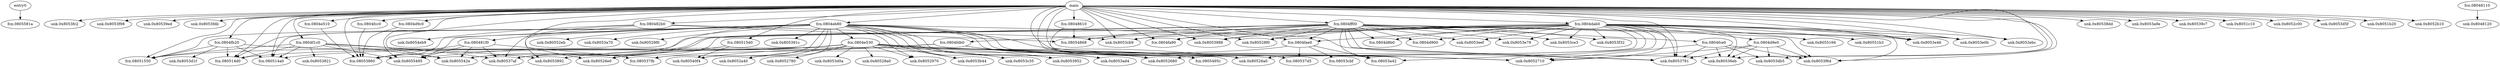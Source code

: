 digraph code {
  "0x08048164" [label="entry0"];
  "0x08048164" -> "0x0805581a";
  "0x0805581a" [label="fcn.0805581a"];
  "0x0804f290" [label="main"];
  "0x0804f290" -> "0x08053fc2";
  "0x08053fc2" [label="unk.0x8053fc2"];
  "0x0804f290" -> "0x08053f98";
  "0x08053f98" [label="unk.0x8053f98"];
  "0x0804f290" -> "0x080539ed";
  "0x080539ed" [label="unk.0x80539ed"];
  "0x0804f290" -> "0x08053fdb";
  "0x08053fdb" [label="unk.0x8053fdb"];
  "0x0804f290" -> "0x080528f0";
  "0x080528f0" [label="unk.0x80528f0"];
  "0x0804f290" -> "0x080515d0";
  "0x080515d0" [label="fcn.080515d0"];
  "0x0804f290" -> "0x0804fae0";
  "0x0804fae0" [label="fcn.0804fae0"];
  "0x0804f290" -> "0x08052710";
  "0x08052710" [label="unk.0x8052710"];
  "0x0804f290" -> "0x0804fa90";
  "0x0804fa90" [label="fcn.0804fa90"];
  "0x0804f290" -> "0x08052680";
  "0x08052680" [label="unk.0x8052680"];
  "0x0804f290" -> "0x0804fb20";
  "0x0804fb20" [label="fcn.0804fb20"];
  "0x0804f290" -> "0x080526a0";
  "0x080526a0" [label="unk.0x80526a0"];
  "0x0804f290" -> "0x080538dd";
  "0x080538dd" [label="unk.0x80538dd"];
  "0x0804f290" -> "0x08051550";
  "0x08051550" [label="fcn.08051550"];
  "0x0804f290" -> "0x080514a0";
  "0x080514a0" [label="fcn.080514a0"];
  "0x0804f290" -> "0x08053a9e";
  "0x08053a9e" [label="unk.0x8053a9e"];
  "0x0804f290" -> "0x080514d0";
  "0x080514d0" [label="fcn.080514d0"];
  "0x0804f290" -> "0x08048610";
  "0x08048610" [label="fcn.08048610"];
  "0x0804f290" -> "0x0804eb80";
  "0x0804eb80" [label="fcn.0804eb80"];
  "0x0804f290" -> "0x0804f1c0";
  "0x0804f1c0" [label="fcn.0804f1c0"];
  "0x0804f290" -> "0x080537af";
  "0x080537af" [label="unk.0x80537af"];
  "0x0804f290" -> "0x080539c7";
  "0x080539c7" [label="unk.0x80539c7"];
  "0x0804f290" -> "0x08053781";
  "0x08053781" [label="unk.0x8053781"];
  "0x0804f290" -> "0x0804dab0";
  "0x0804dab0" [label="fcn.0804dab0"];
  "0x0804f290" -> "0x08051c10";
  "0x08051c10" [label="unk.0x8051c10"];
  "0x0804f290" -> "0x08052c00";
  "0x08052c00" [label="unk.0x8052c00"];
  "0x0804f290" -> "0x0804ff00";
  "0x0804ff00" [label="fcn.0804ff00"];
  "0x0804f290" -> "0x08053988";
  "0x08053988" [label="unk.0x8053988"];
  "0x0804f290" -> "0x08055495";
  "0x08055495" [label="unk.0x8055495"];
  "0x0804f290" -> "0x08053cb9";
  "0x08053cb9" [label="unk.0x8053cb9"];
  "0x0804f290" -> "0x08053e46";
  "0x08053e46" [label="unk.0x8053e46"];
  "0x0804f290" -> "0x08053f6d";
  "0x08053f6d" [label="unk.0x8053f6d"];
  "0x0804f290" -> "0x080536eb";
  "0x080536eb" [label="unk.0x80536eb"];
  "0x0804f290" -> "0x08053db5";
  "0x08053db5" [label="unk.0x8053db5"];
  "0x0804f290" -> "0x08053ebc";
  "0x08053ebc" [label="unk.0x8053ebc"];
  "0x0804f290" -> "0x08053e0b";
  "0x08053e0b" [label="unk.0x8053e0b"];
  "0x0804f290" -> "0x08053d5f";
  "0x08053d5f" [label="unk.0x8053d5f"];
  "0x0804f290" -> "0x0804fcc0";
  "0x0804fcc0" [label="fcn.0804fcc0"];
  "0x0804f290" -> "0x0804d9c0";
  "0x0804d9c0" [label="fcn.0804d9c0"];
  "0x0804f290" -> "0x08051b20";
  "0x08051b20" [label="unk.0x8051b20"];
  "0x0804f290" -> "0x08052b10";
  "0x08052b10" [label="unk.0x8052b10"];
  "0x0804f290" -> "0x0804e510";
  "0x0804e510" [label="fcn.0804e510"];
  "0x0804f290" -> "0x08053860";
  "0x08053860" [label="fcn.08053860"];
  "0x0804f290" -> "0x0805542e";
  "0x0805542e" [label="unk.0x805542e"];
  "0x0804f290" -> "0x080482b0";
  "0x080482b0" [label="fcn.080482b0"];
  "0x08048110" [label="fcn.08048110"];
  "0x08048110" -> "0x08048120";
  "0x08048120" [label="unk.0x8048120"];
  "0x080481f0" [label="fcn.080481f0"];
  "0x080481f0" -> "0x080537af";
  "0x080537af" [label="unk.0x80537af"];
  "0x080481f0" -> "0x08055495";
  "0x08055495" [label="unk.0x8055495"];
  "0x080481f0" -> "0x080537fb";
  "0x080537fb" [label="fcn.080537fb"];
  "0x080481f0" -> "0x08053860";
  "0x08053860" [label="fcn.08053860"];
  "0x080481f0" -> "0x0805542e";
  "0x0805542e" [label="unk.0x805542e"];
  "0x0804fb20" [label="fcn.0804fb20"];
  "0x0804fb20" -> "0x08051550";
  "0x08051550" [label="fcn.08051550"];
  "0x0804fb20" -> "0x080514a0";
  "0x080514a0" [label="fcn.080514a0"];
  "0x0804fb20" -> "0x08053d1f";
  "0x08053d1f" [label="unk.0x8053d1f"];
  "0x0804fb20" -> "0x08052680";
  "0x08052680" [label="unk.0x8052680"];
  "0x0804fb20" -> "0x080514d0";
  "0x080514d0" [label="fcn.080514d0"];
  "0x0804fae0" [label="fcn.0804fae0"];
  "0x0804fae0" -> "0x08053a42";
  "0x08053a42" [label="fcn.08053a42"];
  "0x0804fae0" -> "0x080537d5";
  "0x080537d5" [label="fcn.080537d5"];
  "0x0804fae0" -> "0x080537fb";
  "0x080537fb" [label="fcn.080537fb"];
  "0x0804fae0" -> "0x08053cbf";
  "0x08053cbf" [label="fcn.08053cbf"];
  "0x0804d9e0" [label="fcn.0804d9e0"];
  "0x0804d9e0" -> "0x08053781";
  "0x08053781" [label="unk.0x8053781"];
  "0x0804d9e0" -> "0x08053f6d";
  "0x08053f6d" [label="unk.0x8053f6d"];
  "0x0804d9e0" -> "0x08052710";
  "0x08052710" [label="unk.0x8052710"];
  "0x0804d9e0" -> "0x080536eb";
  "0x080536eb" [label="unk.0x80536eb"];
  "0x0804d9e0" -> "0x08053db5";
  "0x08053db5" [label="unk.0x8053db5"];
  "0x0804e530" [label="fcn.0804e530"];
  "0x0804e530" -> "0x08053d0a";
  "0x08053d0a" [label="unk.0x8053d0a"];
  "0x0804e530" -> "0x08052a40";
  "0x08052a40" [label="unk.0x8052a40"];
  "0x0804e530" -> "0x08052680";
  "0x08052680" [label="unk.0x8052680"];
  "0x0804e530" -> "0x08051550";
  "0x08051550" [label="fcn.08051550"];
  "0x0804e530" -> "0x080514a0";
  "0x080514a0" [label="fcn.080514a0"];
  "0x0804e530" -> "0x08053892";
  "0x08053892" [label="unk.0x8053892"];
  "0x0804e530" -> "0x080528a0";
  "0x080528a0" [label="unk.0x80528a0"];
  "0x0804e530" -> "0x08052970";
  "0x08052970" [label="unk.0x8052970"];
  "0x0804e530" -> "0x080526a0";
  "0x080526a0" [label="unk.0x80526a0"];
  "0x0804e530" -> "0x08053781";
  "0x08053781" [label="unk.0x8053781"];
  "0x0804e530" -> "0x08053b44";
  "0x08053b44" [label="unk.0x8053b44"];
  "0x0804e530" -> "0x08053c35";
  "0x08053c35" [label="unk.0x8053c35"];
  "0x0804e530" -> "0x08053952";
  "0x08053952" [label="unk.0x8053952"];
  "0x0804e530" -> "0x08052710";
  "0x08052710" [label="unk.0x8052710"];
  "0x0804e530" -> "0x08052780";
  "0x08052780" [label="unk.0x8052780"];
  "0x0804e530" -> "0x08053860";
  "0x08053860" [label="fcn.08053860"];
  "0x0804e530" -> "0x080514d0";
  "0x080514d0" [label="fcn.080514d0"];
  "0x0804e530" -> "0x08053ad4";
  "0x08053ad4" [label="unk.0x8053ad4"];
  "0x0804e530" -> "0x08055495";
  "0x08055495" [label="unk.0x8055495"];
  "0x080515d0" [label="fcn.080515d0"];
  "0x080515d0" -> "0x080540f4";
  "0x080540f4" [label="unk.0x80540f4"];
  "0x080515d0" -> "0x080526e0";
  "0x080526e0" [label="unk.0x80526e0"];
  "0x08048610" [label="fcn.08048610"];
  "0x08048610" -> "0x08054868";
  "0x08054868" [label="fcn.08054868"];
  "0x08048610" -> "0x0805495c";
  "0x0805495c" [label="fcn.0805495c"];
  "0x0804eb80" [label="fcn.0804eb80"];
  "0x0804eb80" -> "0x08053a42";
  "0x08053a42" [label="fcn.08053a42"];
  "0x0804eb80" -> "0x080537af";
  "0x080537af" [label="unk.0x80537af"];
  "0x0804eb80" -> "0x08055495";
  "0x08055495" [label="unk.0x8055495"];
  "0x0804eb80" -> "0x080540f4";
  "0x080540f4" [label="unk.0x80540f4"];
  "0x0804eb80" -> "0x08051550";
  "0x08051550" [label="fcn.08051550"];
  "0x0804eb80" -> "0x080514a0";
  "0x080514a0" [label="fcn.080514a0"];
  "0x0804eb80" -> "0x080526a0";
  "0x080526a0" [label="unk.0x80526a0"];
  "0x0804eb80" -> "0x080537d5";
  "0x080537d5" [label="fcn.080537d5"];
  "0x0804eb80" -> "0x08052a40";
  "0x08052a40" [label="unk.0x8052a40"];
  "0x0804eb80" -> "0x08053892";
  "0x08053892" [label="unk.0x8053892"];
  "0x0804eb80" -> "0x08053781";
  "0x08053781" [label="unk.0x8053781"];
  "0x0804eb80" -> "0x080514d0";
  "0x080514d0" [label="fcn.080514d0"];
  "0x0804eb80" -> "0x08053952";
  "0x08053952" [label="unk.0x8053952"];
  "0x0804eb80" -> "0x08052710";
  "0x08052710" [label="unk.0x8052710"];
  "0x0804eb80" -> "0x08053b44";
  "0x08053b44" [label="unk.0x8053b44"];
  "0x0804eb80" -> "0x0804e530";
  "0x0804e530" [label="fcn.0804e530"];
  "0x0804eb80" -> "0x08053c35";
  "0x08053c35" [label="unk.0x8053c35"];
  "0x0804eb80" -> "0x080552eb";
  "0x080552eb" [label="unk.0x80552eb"];
  "0x0804eb80" -> "0x08052970";
  "0x08052970" [label="unk.0x8052970"];
  "0x0804eb80" -> "0x08053a70";
  "0x08053a70" [label="unk.0x8053a70"];
  "0x0804eb80" -> "0x08053860";
  "0x08053860" [label="fcn.08053860"];
  "0x0804eb80" -> "0x080537fb";
  "0x080537fb" [label="fcn.080537fb"];
  "0x0804eb80" -> "0x080529f0";
  "0x080529f0" [label="unk.0x80529f0"];
  "0x0804eb80" -> "0x08053ad4";
  "0x08053ad4" [label="unk.0x8053ad4"];
  "0x0804eb80" -> "0x0805391c";
  "0x0805391c" [label="unk.0x805391c"];
  "0x0804f1c0" [label="fcn.0804f1c0"];
  "0x0804f1c0" -> "0x080537af";
  "0x080537af" [label="unk.0x80537af"];
  "0x0804f1c0" -> "0x08051550";
  "0x08051550" [label="fcn.08051550"];
  "0x0804f1c0" -> "0x080514a0";
  "0x080514a0" [label="fcn.080514a0"];
  "0x0804f1c0" -> "0x08053892";
  "0x08053892" [label="unk.0x8053892"];
  "0x0804f1c0" -> "0x08053821";
  "0x08053821" [label="unk.0x8053821"];
  "0x0804f1c0" -> "0x08055495";
  "0x08055495" [label="unk.0x8055495"];
  "0x0804f1c0" -> "0x080514d0";
  "0x080514d0" [label="fcn.080514d0"];
  "0x0804f1c0" -> "0x0805542e";
  "0x0805542e" [label="unk.0x805542e"];
  "0x0804dab0" [label="fcn.0804dab0"];
  "0x0804dab0" -> "0x080537af";
  "0x080537af" [label="unk.0x80537af"];
  "0x0804dab0" -> "0x080528f0";
  "0x080528f0" [label="unk.0x80528f0"];
  "0x0804dab0" -> "0x0804fae0";
  "0x0804fae0" [label="fcn.0804fae0"];
  "0x0804dab0" -> "0x08053a42";
  "0x08053a42" [label="fcn.08053a42"];
  "0x0804dab0" -> "0x08054868";
  "0x08054868" [label="fcn.08054868"];
  "0x0804dab0" -> "0x08053f6d";
  "0x08053f6d" [label="unk.0x8053f6d"];
  "0x0804dab0" -> "0x080536eb";
  "0x080536eb" [label="unk.0x80536eb"];
  "0x0804dab0" -> "0x08053f32";
  "0x08053f32" [label="unk.0x8053f32"];
  "0x0804dab0" -> "0x0804fa90";
  "0x0804fa90" [label="fcn.0804fa90"];
  "0x0804dab0" -> "0x08055166";
  "0x08055166" [label="unk.0x8055166"];
  "0x0804dab0" -> "0x0804d8b0";
  "0x0804d8b0" [label="fcn.0804d8b0"];
  "0x0804dab0" -> "0x0804d900";
  "0x0804d900" [label="fcn.0804d900"];
  "0x0804dab0" -> "0x08053eef";
  "0x08053eef" [label="unk.0x8053eef"];
  "0x0804dab0" -> "0x080551b3";
  "0x080551b3" [label="unk.0x80551b3"];
  "0x0804dab0" -> "0x0805542e";
  "0x0805542e" [label="unk.0x805542e"];
  "0x0804dab0" -> "0x08053cb9";
  "0x08053cb9" [label="unk.0x8053cb9"];
  "0x0804dab0" -> "0x08053e79";
  "0x08053e79" [label="unk.0x8053e79"];
  "0x0804dab0" -> "0x0804d9e0";
  "0x0804d9e0" [label="fcn.0804d9e0"];
  "0x0804dab0" -> "0x08053988";
  "0x08053988" [label="unk.0x8053988"];
  "0x0804dab0" -> "0x08053781";
  "0x08053781" [label="unk.0x8053781"];
  "0x0804dab0" -> "0x08053e46";
  "0x08053e46" [label="unk.0x8053e46"];
  "0x0804dab0" -> "0x08052680";
  "0x08052680" [label="unk.0x8052680"];
  "0x0804dab0" -> "0x08053ce3";
  "0x08053ce3" [label="unk.0x8053ce3"];
  "0x0804dab0" -> "0x08053e0b";
  "0x08053e0b" [label="unk.0x8053e0b"];
  "0x0804dab0" -> "0x08052710";
  "0x08052710" [label="unk.0x8052710"];
  "0x0804dab0" -> "0x080526a0";
  "0x080526a0" [label="unk.0x80526a0"];
  "0x0804dab0" -> "0x08053ebc";
  "0x08053ebc" [label="unk.0x8053ebc"];
  "0x0804ff00" [label="fcn.0804ff00"];
  "0x0804ff00" -> "0x080537af";
  "0x080537af" [label="unk.0x80537af"];
  "0x0804ff00" -> "0x080528f0";
  "0x080528f0" [label="unk.0x80528f0"];
  "0x0804ff00" -> "0x0804fae0";
  "0x0804fae0" [label="fcn.0804fae0"];
  "0x0804ff00" -> "0x08053a42";
  "0x08053a42" [label="fcn.08053a42"];
  "0x0804ff00" -> "0x08054868";
  "0x08054868" [label="fcn.08054868"];
  "0x0804ff00" -> "0x08053f6d";
  "0x08053f6d" [label="unk.0x8053f6d"];
  "0x0804ff00" -> "0x080536eb";
  "0x080536eb" [label="unk.0x80536eb"];
  "0x0804ff00" -> "0x08053f32";
  "0x08053f32" [label="unk.0x8053f32"];
  "0x0804ff00" -> "0x0804fa90";
  "0x0804fa90" [label="fcn.0804fa90"];
  "0x0804ff00" -> "0x0804fdb0";
  "0x0804fdb0" [label="fcn.0804fdb0"];
  "0x0804ff00" -> "0x0804d8b0";
  "0x0804d8b0" [label="fcn.0804d8b0"];
  "0x0804ff00" -> "0x0804d900";
  "0x0804d900" [label="fcn.0804d900"];
  "0x0804ff00" -> "0x08053eef";
  "0x08053eef" [label="unk.0x8053eef"];
  "0x0804ff00" -> "0x0805542e";
  "0x0805542e" [label="unk.0x805542e"];
  "0x0804ff00" -> "0x08053cb9";
  "0x08053cb9" [label="unk.0x8053cb9"];
  "0x0804ff00" -> "0x08053e79";
  "0x08053e79" [label="unk.0x8053e79"];
  "0x0804ff00" -> "0x0804fce0";
  "0x0804fce0" [label="fcn.0804fce0"];
  "0x0804ff00" -> "0x08053781";
  "0x08053781" [label="unk.0x8053781"];
  "0x0804ff00" -> "0x08053988";
  "0x08053988" [label="unk.0x8053988"];
  "0x0804ff00" -> "0x08053e46";
  "0x08053e46" [label="unk.0x8053e46"];
  "0x0804ff00" -> "0x08053ce3";
  "0x08053ce3" [label="unk.0x8053ce3"];
  "0x0804ff00" -> "0x08053e0b";
  "0x08053e0b" [label="unk.0x8053e0b"];
  "0x0804fcc0" [label="fcn.0804fcc0"];
  "0x0804fcc0" -> "0x08053860";
  "0x08053860" [label="fcn.08053860"];
  "0x0804d9c0" [label="fcn.0804d9c0"];
  "0x0804d9c0" -> "0x08053860";
  "0x08053860" [label="fcn.08053860"];
  "0x0804e510" [label="fcn.0804e510"];
  "0x0804e510" -> "0x08053860";
  "0x08053860" [label="fcn.08053860"];
  "0x080482b0" [label="fcn.080482b0"];
  "0x080482b0" -> "0x08054868";
  "0x08054868" [label="fcn.08054868"];
  "0x080482b0" -> "0x08053cb9";
  "0x08053cb9" [label="unk.0x8053cb9"];
  "0x080482b0" -> "0x080481f0";
  "0x080481f0" [label="fcn.080481f0"];
  "0x080482b0" -> "0x08054eb9";
  "0x08054eb9" [label="unk.0x8054eb9"];
  "0x080482b0" -> "0x080526e0";
  "0x080526e0" [label="unk.0x80526e0"];
  "0x0804fdb0" [label="fcn.0804fdb0"];
  "0x0804fdb0" -> "0x0805495c";
  "0x0805495c" [label="fcn.0805495c"];
  "0x0804fdb0" -> "0x08052680";
  "0x08052680" [label="unk.0x8052680"];
  "0x0804fdb0" -> "0x080540f4";
  "0x080540f4" [label="unk.0x80540f4"];
  "0x0804fdb0" -> "0x080526e0";
  "0x080526e0" [label="unk.0x80526e0"];
  "0x0804fce0" [label="fcn.0804fce0"];
  "0x0804fce0" -> "0x08053781";
  "0x08053781" [label="unk.0x8053781"];
  "0x0804fce0" -> "0x08053f6d";
  "0x08053f6d" [label="unk.0x8053f6d"];
  "0x0804fce0" -> "0x08052710";
  "0x08052710" [label="unk.0x8052710"];
  "0x0804fce0" -> "0x080536eb";
  "0x080536eb" [label="unk.0x80536eb"];
  "0x0804fce0" -> "0x08053db5";
  "0x08053db5" [label="unk.0x8053db5"];
}